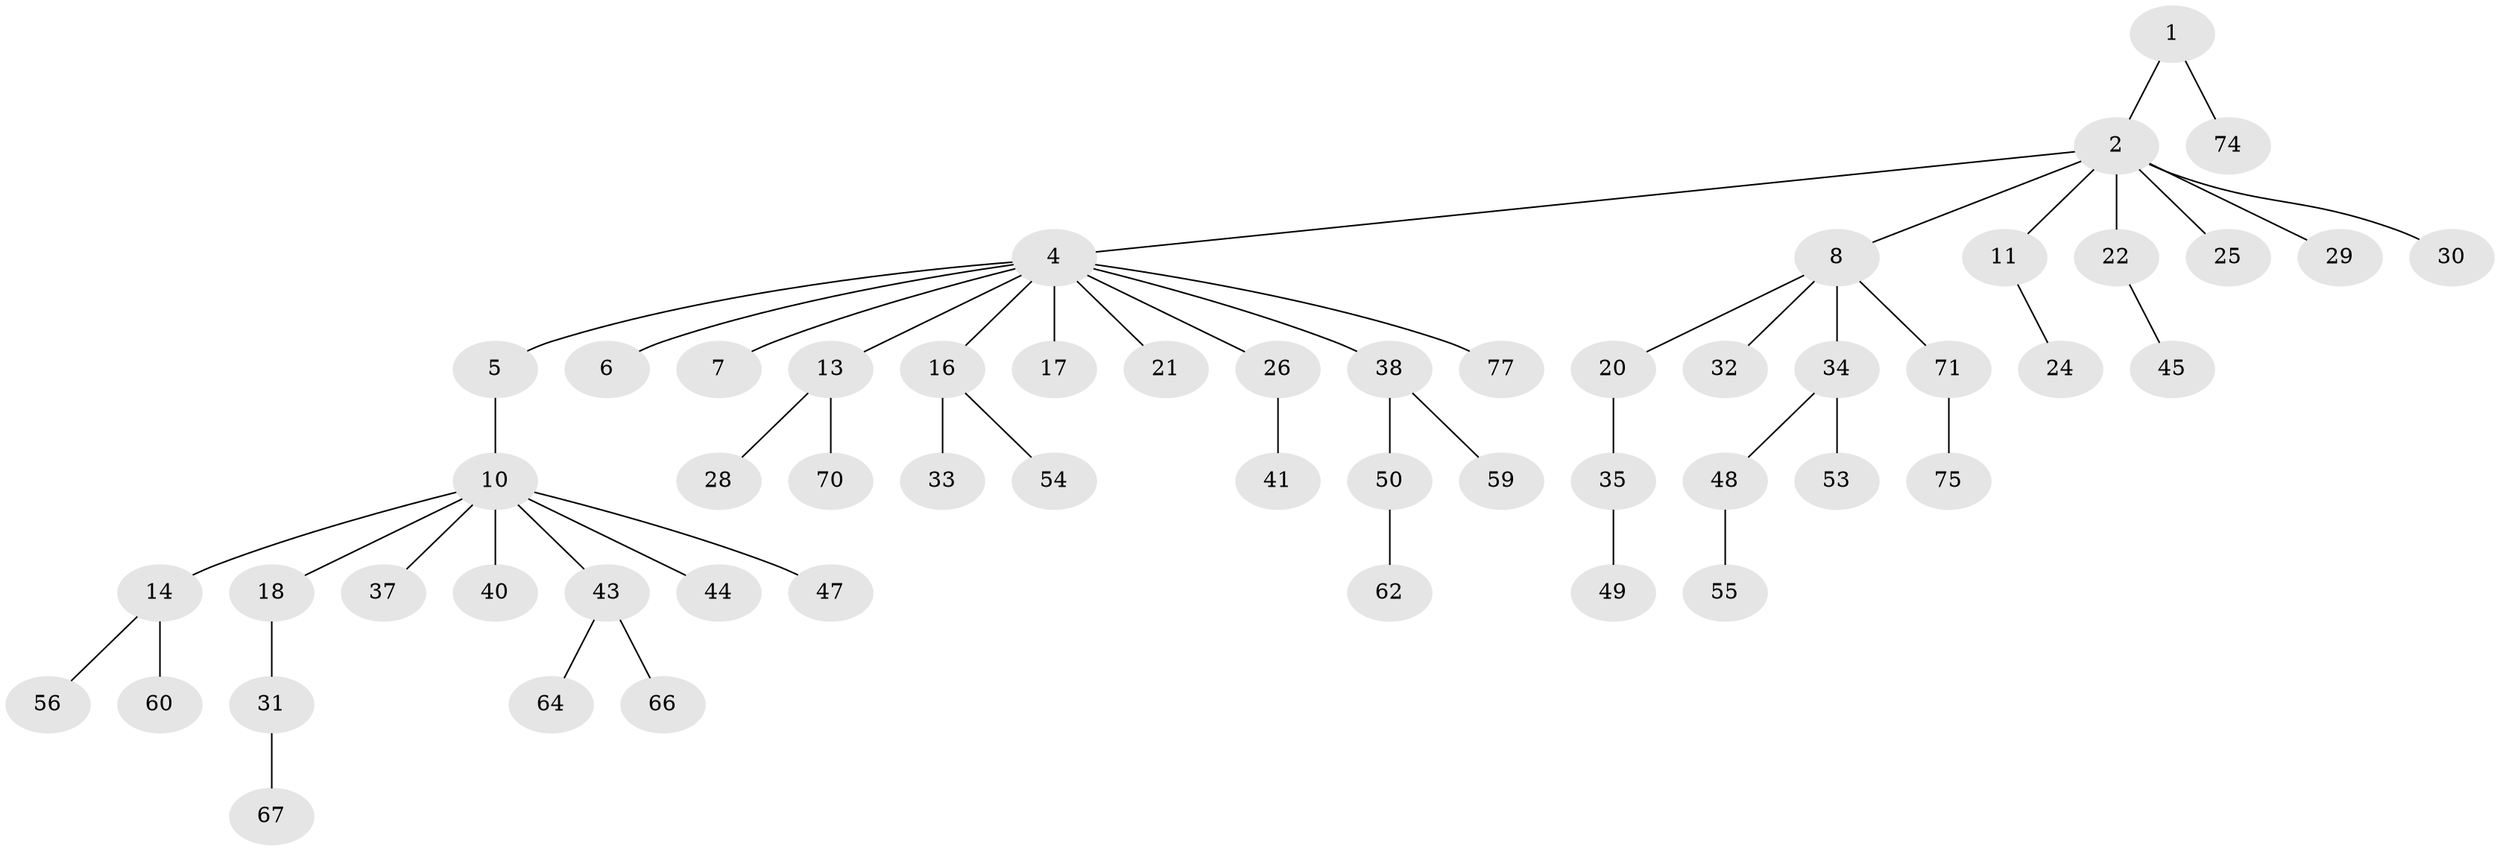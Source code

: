 // original degree distribution, {2: 0.2987012987012987, 5: 0.05194805194805195, 8: 0.012987012987012988, 1: 0.4805194805194805, 7: 0.012987012987012988, 3: 0.12987012987012986, 4: 0.012987012987012988}
// Generated by graph-tools (version 1.1) at 2025/42/03/06/25 10:42:06]
// undirected, 54 vertices, 53 edges
graph export_dot {
graph [start="1"]
  node [color=gray90,style=filled];
  1;
  2 [super="+3"];
  4 [super="+9"];
  5;
  6 [super="+15"];
  7;
  8 [super="+27"];
  10 [super="+12"];
  11;
  13 [super="+58"];
  14 [super="+52"];
  16 [super="+19"];
  17;
  18;
  20;
  21 [super="+51"];
  22 [super="+23"];
  24 [super="+72"];
  25;
  26;
  28;
  29;
  30 [super="+42"];
  31 [super="+57"];
  32;
  33 [super="+63"];
  34 [super="+39"];
  35 [super="+36"];
  37;
  38;
  40 [super="+76"];
  41 [super="+46"];
  43 [super="+65"];
  44;
  45;
  47;
  48 [super="+69"];
  49;
  50 [super="+61"];
  53;
  54;
  55;
  56;
  59;
  60;
  62 [super="+68"];
  64;
  66;
  67;
  70;
  71 [super="+73"];
  74;
  75;
  77;
  1 -- 2;
  1 -- 74;
  2 -- 22;
  2 -- 25;
  2 -- 30;
  2 -- 4;
  2 -- 8;
  2 -- 11;
  2 -- 29;
  4 -- 5;
  4 -- 6;
  4 -- 7;
  4 -- 21;
  4 -- 26;
  4 -- 38;
  4 -- 16;
  4 -- 17;
  4 -- 13;
  4 -- 77;
  5 -- 10;
  8 -- 20;
  8 -- 32;
  8 -- 34;
  8 -- 71;
  10 -- 14;
  10 -- 18;
  10 -- 40;
  10 -- 43;
  10 -- 44;
  10 -- 37;
  10 -- 47;
  11 -- 24;
  13 -- 28;
  13 -- 70;
  14 -- 56;
  14 -- 60;
  16 -- 33;
  16 -- 54;
  18 -- 31;
  20 -- 35;
  22 -- 45;
  26 -- 41;
  31 -- 67;
  34 -- 48;
  34 -- 53;
  35 -- 49;
  38 -- 50;
  38 -- 59;
  43 -- 64;
  43 -- 66;
  48 -- 55;
  50 -- 62;
  71 -- 75;
}
